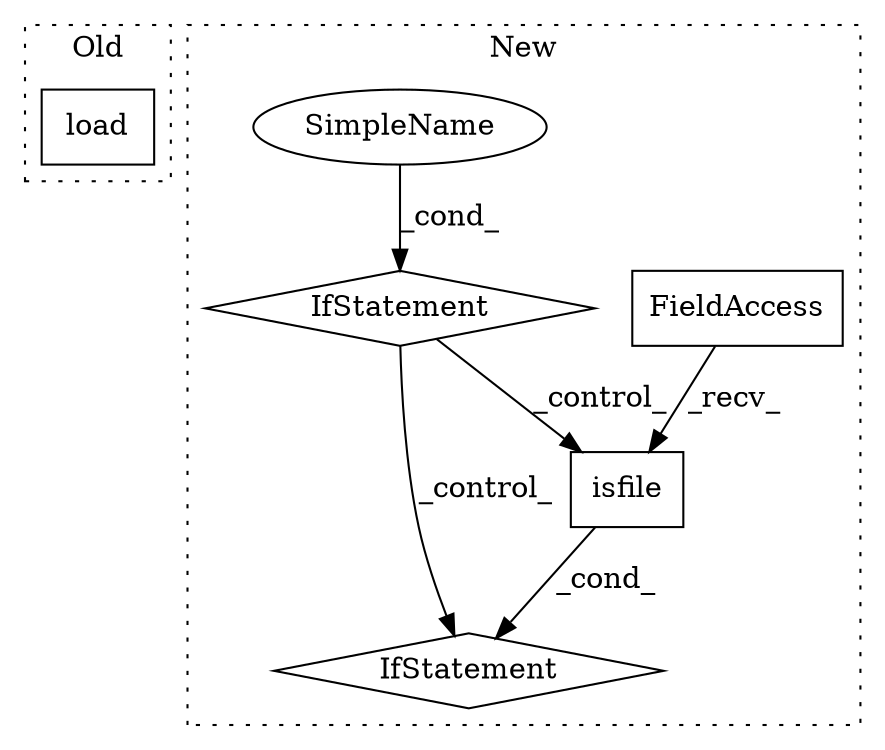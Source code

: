 digraph G {
subgraph cluster0 {
1 [label="load" a="32" s="1071,1113" l="5,1" shape="box"];
label = "Old";
style="dotted";
}
subgraph cluster1 {
2 [label="isfile" a="32" s="1277,1303" l="7,1" shape="box"];
3 [label="FieldAccess" a="22" s="1269" l="7" shape="box"];
4 [label="IfStatement" a="25" s="1142,1185" l="4,2" shape="diamond"];
5 [label="SimpleName" a="42" s="" l="" shape="ellipse"];
6 [label="IfStatement" a="25" s="1265,1304" l="4,2" shape="diamond"];
label = "New";
style="dotted";
}
2 -> 6 [label="_cond_"];
3 -> 2 [label="_recv_"];
4 -> 2 [label="_control_"];
4 -> 6 [label="_control_"];
5 -> 4 [label="_cond_"];
}